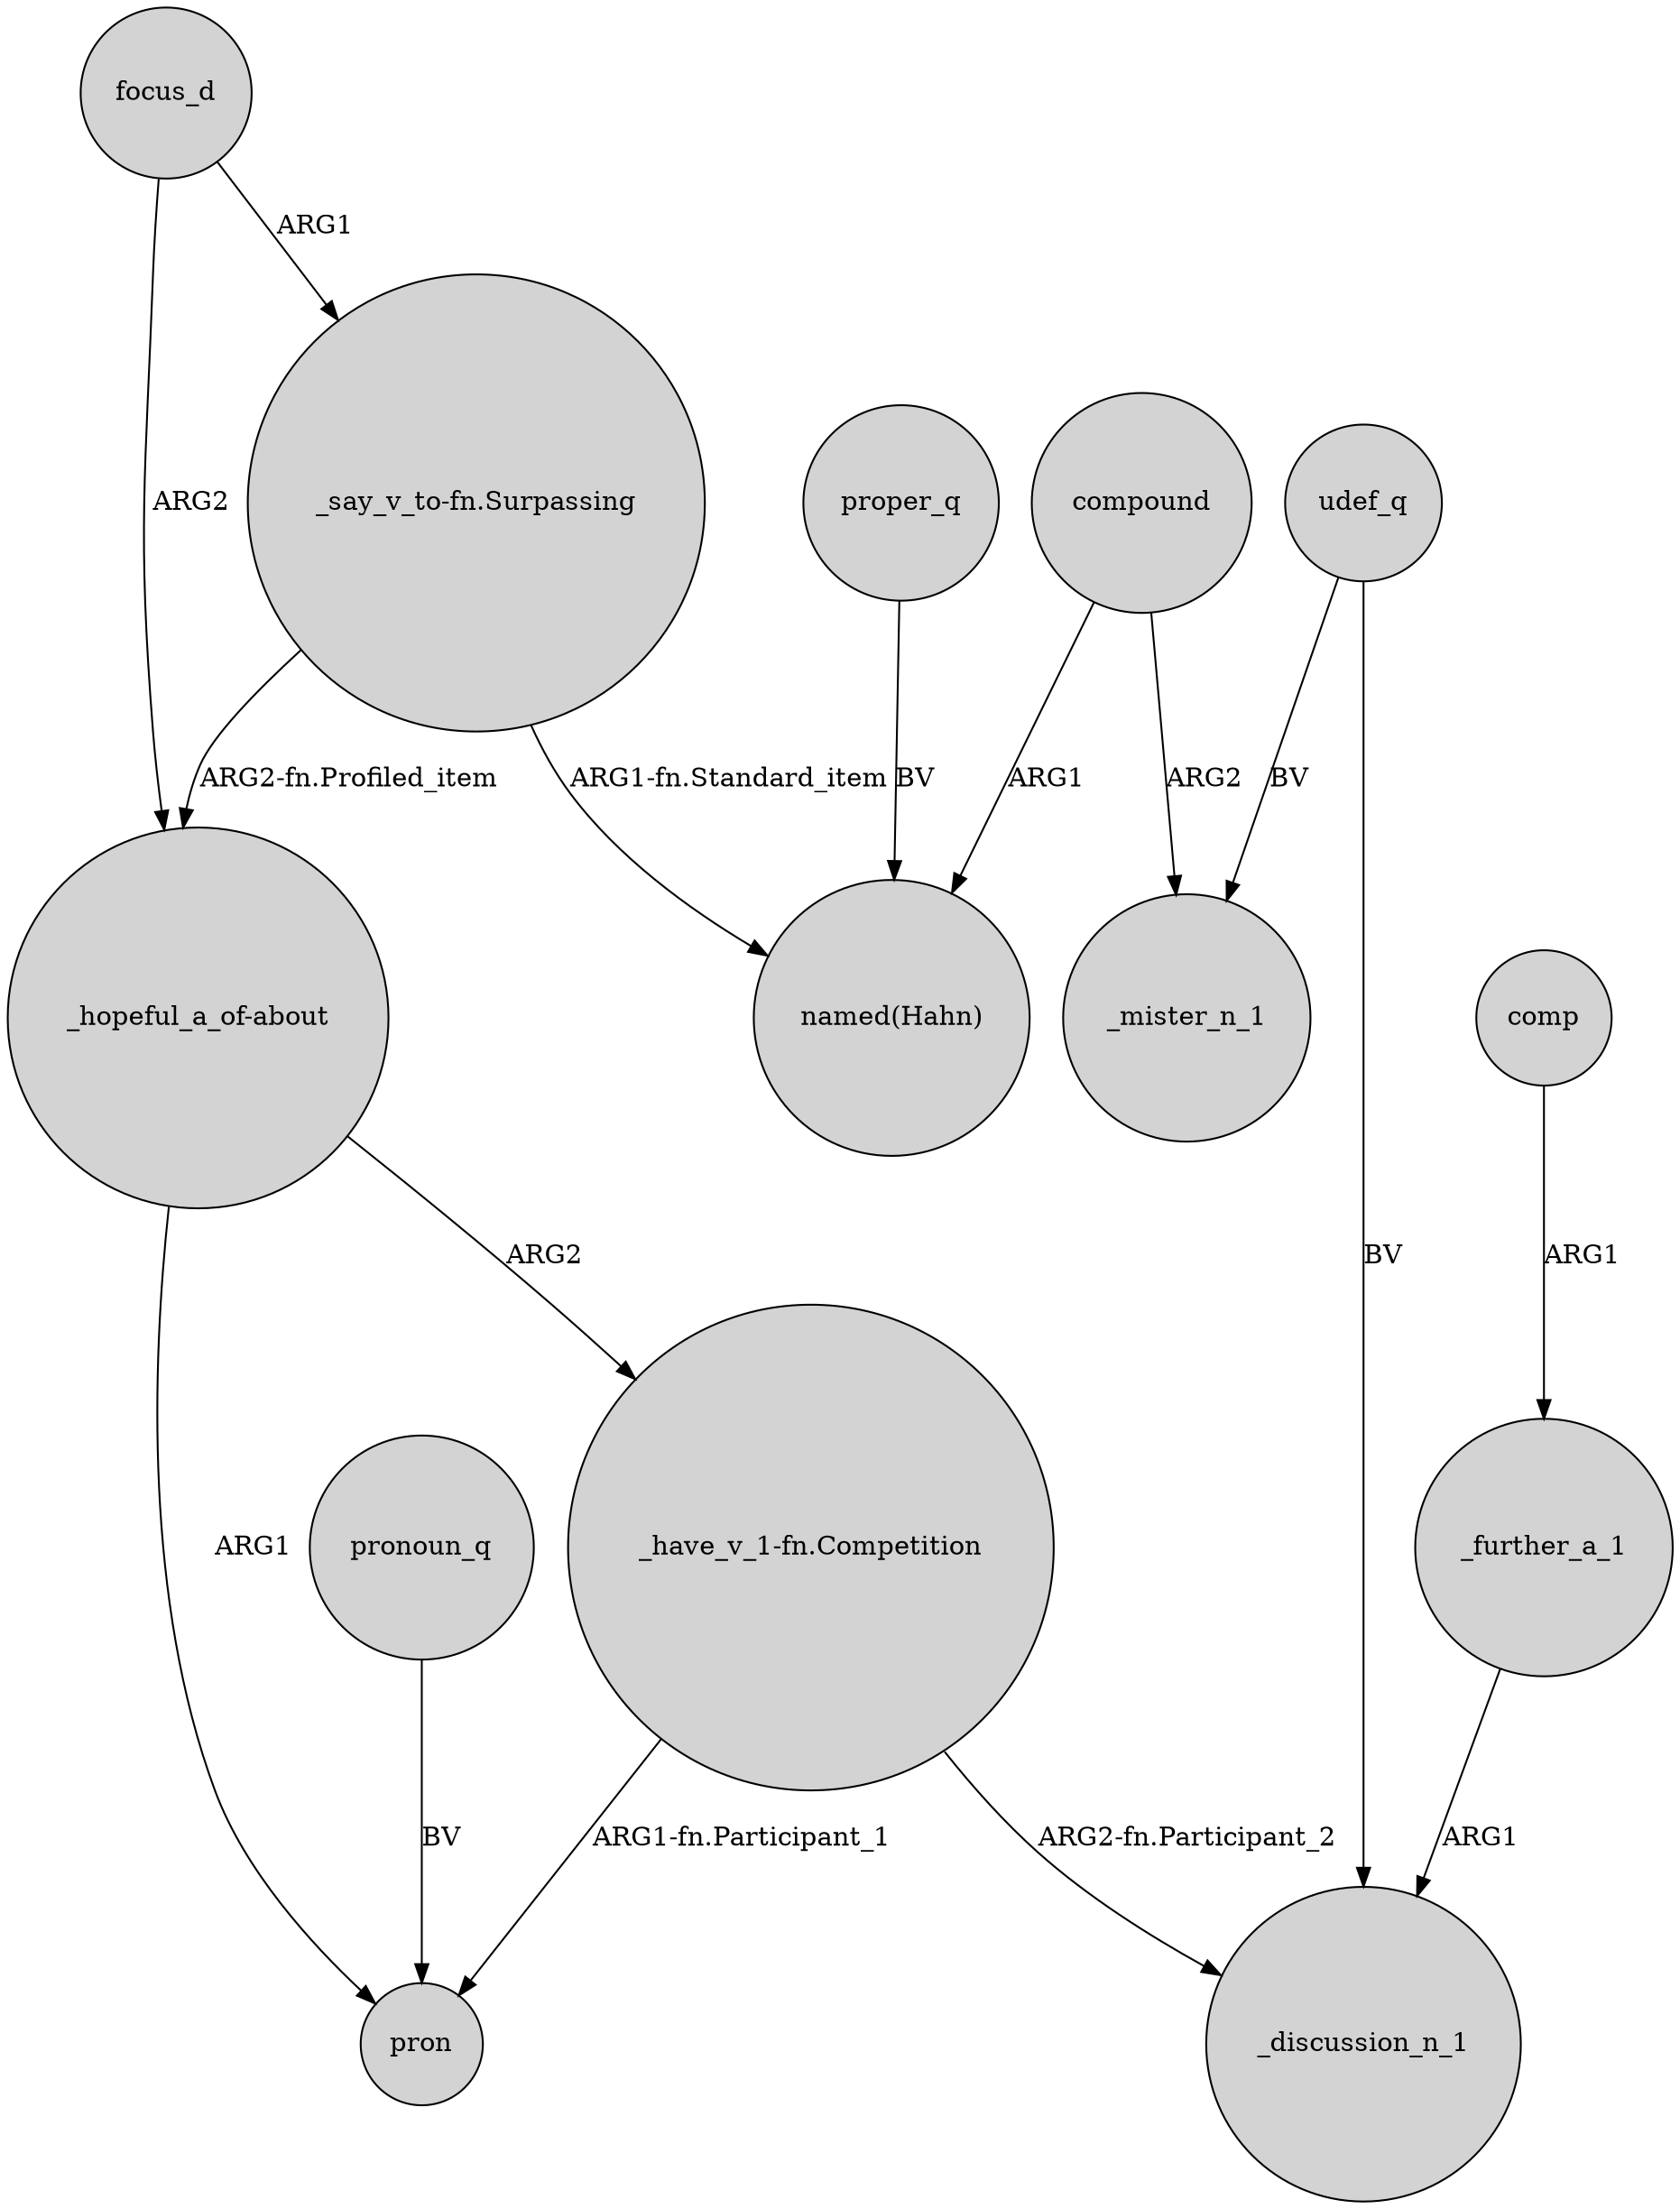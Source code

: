 digraph {
	node [shape=circle style=filled]
	focus_d -> "_say_v_to-fn.Surpassing" [label=ARG1]
	comp -> _further_a_1 [label=ARG1]
	"_say_v_to-fn.Surpassing" -> "named(Hahn)" [label="ARG1-fn.Standard_item"]
	compound -> _mister_n_1 [label=ARG2]
	proper_q -> "named(Hahn)" [label=BV]
	udef_q -> _mister_n_1 [label=BV]
	_further_a_1 -> _discussion_n_1 [label=ARG1]
	compound -> "named(Hahn)" [label=ARG1]
	"_say_v_to-fn.Surpassing" -> "_hopeful_a_of-about" [label="ARG2-fn.Profiled_item"]
	udef_q -> _discussion_n_1 [label=BV]
	"_hopeful_a_of-about" -> pron [label=ARG1]
	"_hopeful_a_of-about" -> "_have_v_1-fn.Competition" [label=ARG2]
	pronoun_q -> pron [label=BV]
	"_have_v_1-fn.Competition" -> _discussion_n_1 [label="ARG2-fn.Participant_2"]
	"_have_v_1-fn.Competition" -> pron [label="ARG1-fn.Participant_1"]
	focus_d -> "_hopeful_a_of-about" [label=ARG2]
}
